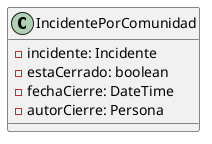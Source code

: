 @startuml
'https://plantuml.com/class-diagram

class IncidentePorComunidad {
    - incidente: Incidente
    - estaCerrado: boolean
    - fechaCierre: DateTime
    - autorCierre: Persona
}

@enduml